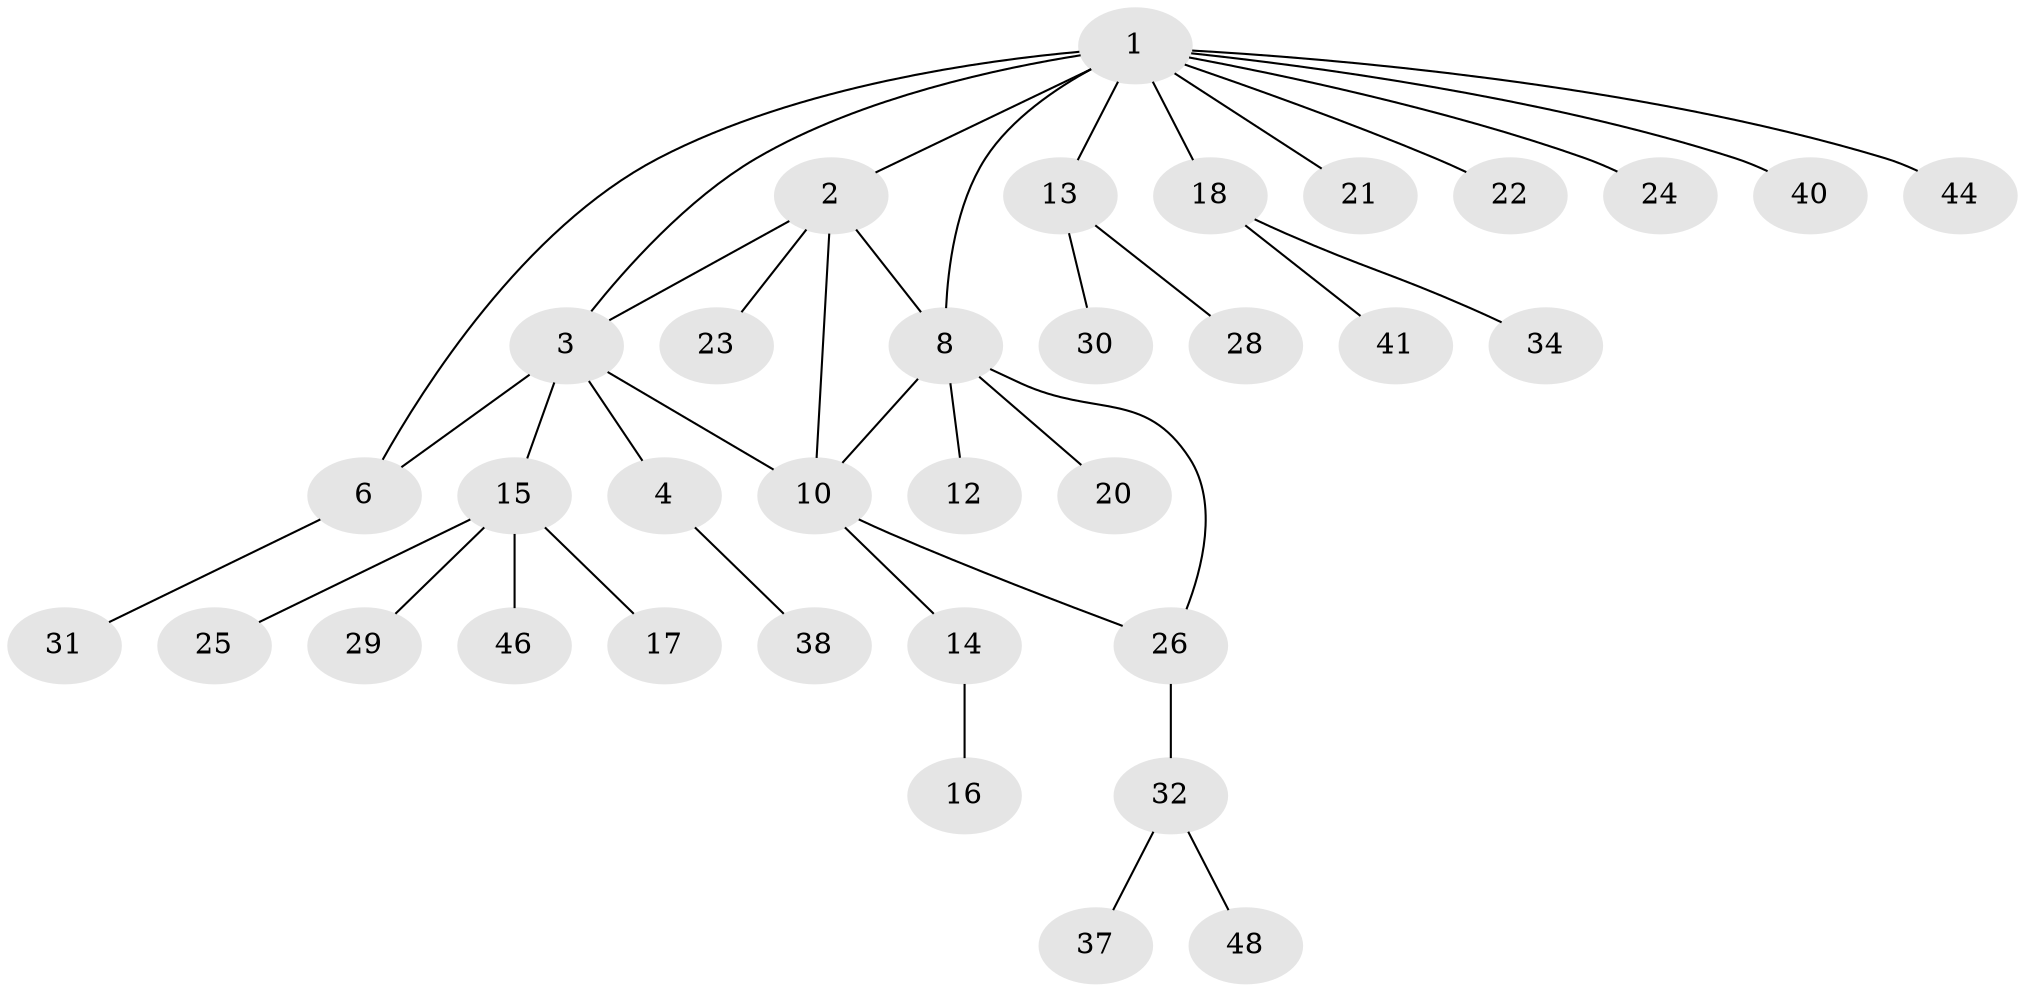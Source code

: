 // original degree distribution, {9: 0.02040816326530612, 4: 0.061224489795918366, 7: 0.02040816326530612, 2: 0.1836734693877551, 5: 0.02040816326530612, 3: 0.10204081632653061, 6: 0.061224489795918366, 1: 0.5306122448979592}
// Generated by graph-tools (version 1.1) at 2025/42/03/06/25 10:42:15]
// undirected, 34 vertices, 39 edges
graph export_dot {
graph [start="1"]
  node [color=gray90,style=filled];
  1 [super="+5"];
  2 [super="+7"];
  3 [super="+33"];
  4;
  6;
  8 [super="+9"];
  10 [super="+11"];
  12 [super="+19"];
  13 [super="+45"];
  14;
  15 [super="+39"];
  16 [super="+27"];
  17;
  18 [super="+42"];
  20;
  21;
  22;
  23;
  24;
  25;
  26 [super="+36"];
  28 [super="+49"];
  29;
  30;
  31 [super="+47"];
  32 [super="+35"];
  34;
  37;
  38 [super="+43"];
  40;
  41;
  44;
  46;
  48;
  1 -- 2;
  1 -- 3;
  1 -- 18;
  1 -- 21;
  1 -- 22;
  1 -- 24;
  1 -- 40;
  1 -- 44;
  1 -- 6;
  1 -- 8 [weight=2];
  1 -- 13;
  2 -- 10;
  2 -- 23;
  2 -- 8;
  2 -- 3;
  3 -- 4;
  3 -- 6;
  3 -- 10;
  3 -- 15;
  4 -- 38;
  6 -- 31;
  8 -- 12;
  8 -- 20;
  8 -- 26;
  8 -- 10;
  10 -- 14;
  10 -- 26;
  13 -- 28;
  13 -- 30;
  14 -- 16;
  15 -- 17;
  15 -- 25;
  15 -- 29;
  15 -- 46;
  18 -- 34;
  18 -- 41;
  26 -- 32;
  32 -- 48;
  32 -- 37;
}

